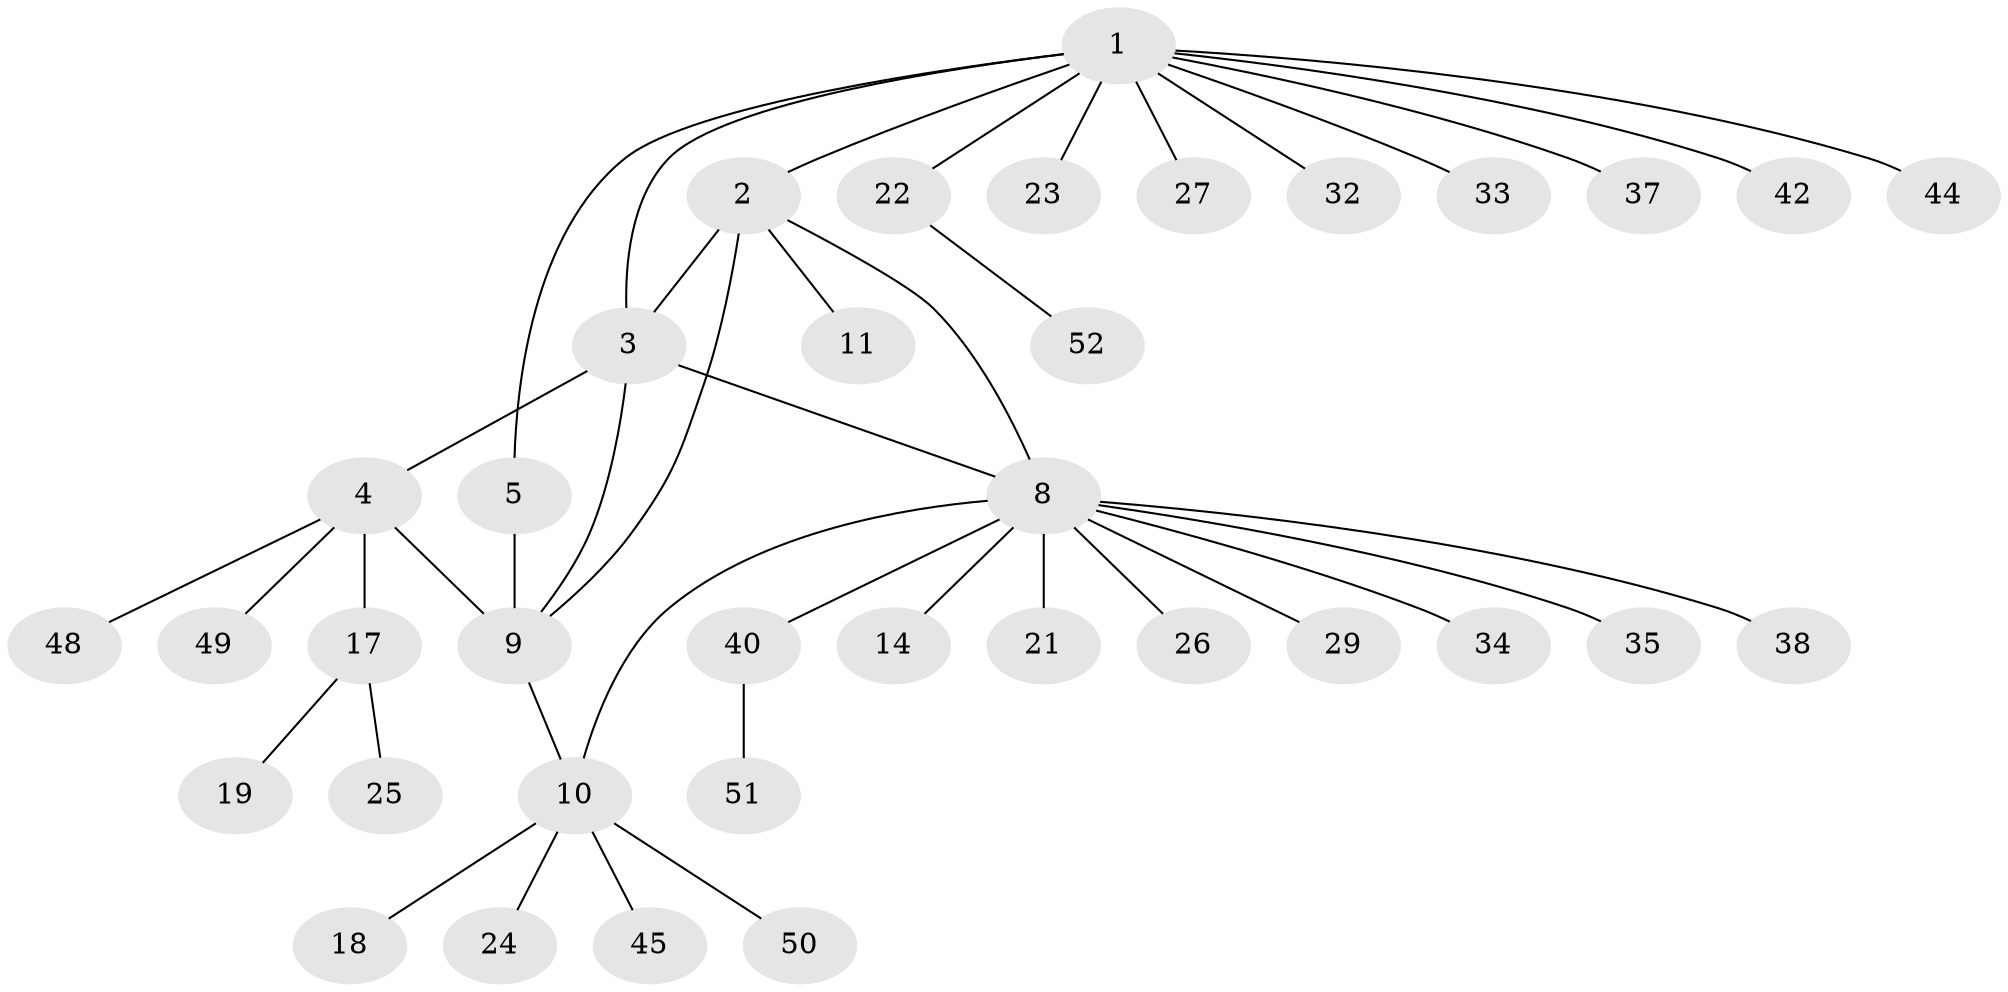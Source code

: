 // original degree distribution, {5: 0.03773584905660377, 4: 0.05660377358490566, 6: 0.03773584905660377, 2: 0.20754716981132076, 9: 0.018867924528301886, 12: 0.018867924528301886, 7: 0.018867924528301886, 1: 0.5849056603773585, 3: 0.018867924528301886}
// Generated by graph-tools (version 1.1) at 2025/42/03/06/25 10:42:13]
// undirected, 36 vertices, 41 edges
graph export_dot {
graph [start="1"]
  node [color=gray90,style=filled];
  1 [super="+6"];
  2 [super="+7"];
  3 [super="+16"];
  4 [super="+15"];
  5;
  8 [super="+12"];
  9 [super="+13"];
  10 [super="+41"];
  11;
  14 [super="+30"];
  17 [super="+46"];
  18 [super="+20"];
  19 [super="+53"];
  21 [super="+39"];
  22 [super="+47"];
  23;
  24 [super="+36"];
  25 [super="+28"];
  26;
  27 [super="+31"];
  29;
  32;
  33;
  34 [super="+43"];
  35;
  37;
  38;
  40;
  42;
  44;
  45;
  48;
  49;
  50;
  51;
  52;
  1 -- 2 [weight=2];
  1 -- 22;
  1 -- 23;
  1 -- 27;
  1 -- 32;
  1 -- 33;
  1 -- 3;
  1 -- 5;
  1 -- 37;
  1 -- 42;
  1 -- 44;
  2 -- 3;
  2 -- 9;
  2 -- 8;
  2 -- 11;
  3 -- 4;
  3 -- 8;
  3 -- 9;
  4 -- 9;
  4 -- 17;
  4 -- 48;
  4 -- 49;
  5 -- 9;
  8 -- 10;
  8 -- 14;
  8 -- 21;
  8 -- 26;
  8 -- 29;
  8 -- 34;
  8 -- 35;
  8 -- 38;
  8 -- 40;
  9 -- 10;
  10 -- 18;
  10 -- 24;
  10 -- 45;
  10 -- 50;
  17 -- 19;
  17 -- 25;
  22 -- 52;
  40 -- 51;
}

